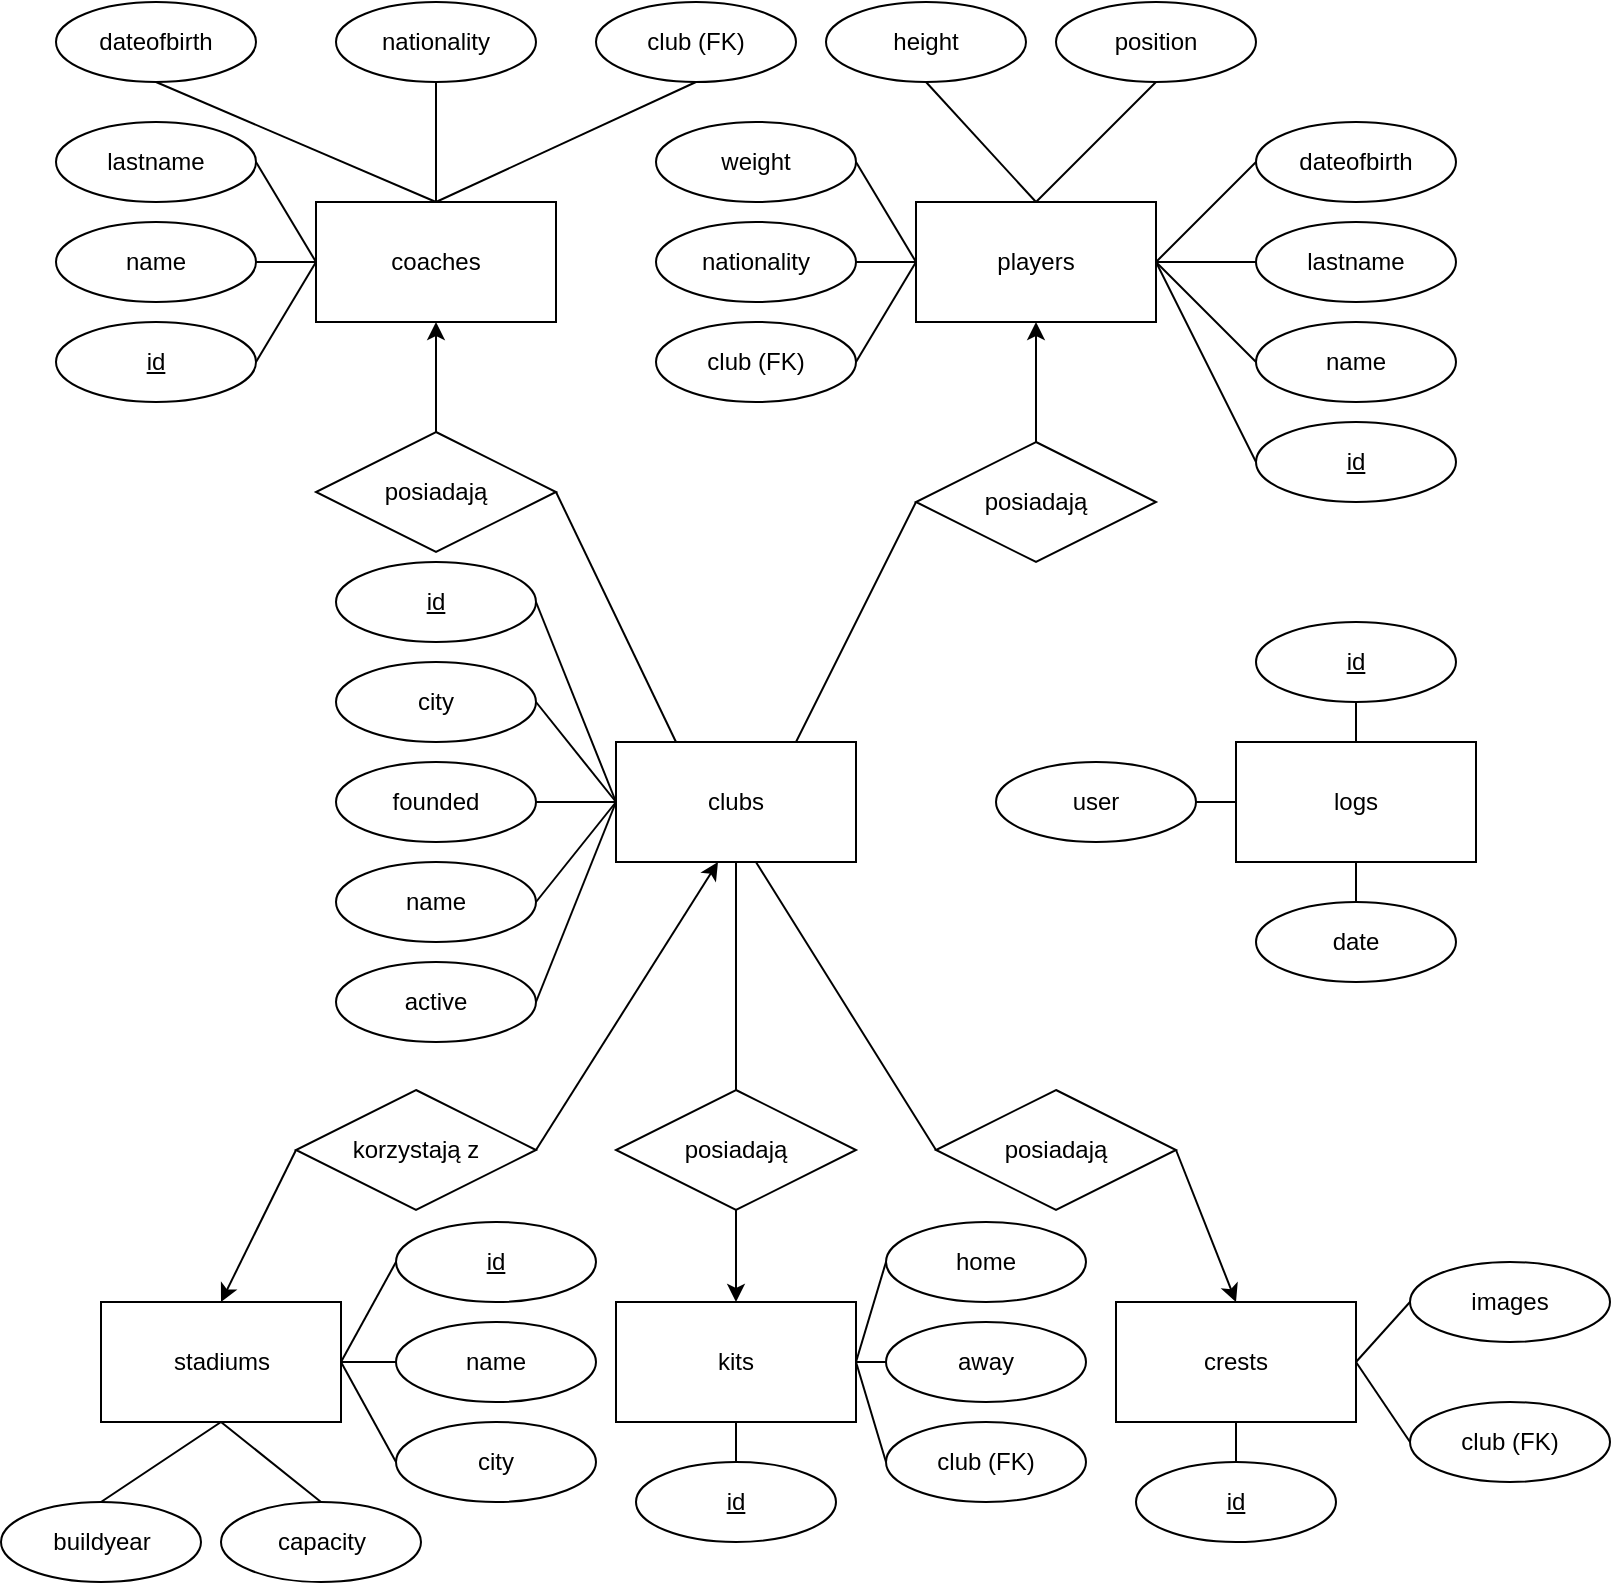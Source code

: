 <mxfile version="10.8.2" type="device"><diagram id="JRPWYrmdTIVbytV2jEGc" name="Page-1"><mxGraphModel dx="1010" dy="577" grid="1" gridSize="10" guides="1" tooltips="1" connect="1" arrows="1" fold="1" page="1" pageScale="1" pageWidth="827" pageHeight="1169" math="0" shadow="0"><root><mxCell id="0"/><mxCell id="1" parent="0"/><mxCell id="KOStW2EH6Wc_WljatqXl-1" value="coaches" style="rounded=0;whiteSpace=wrap;html=1;" vertex="1" parent="1"><mxGeometry x="180" y="140" width="120" height="60" as="geometry"/></mxCell><mxCell id="KOStW2EH6Wc_WljatqXl-2" value="players" style="rounded=0;whiteSpace=wrap;html=1;" vertex="1" parent="1"><mxGeometry x="480" y="140" width="120" height="60" as="geometry"/></mxCell><mxCell id="KOStW2EH6Wc_WljatqXl-3" value="&lt;div&gt;clubs&lt;/div&gt;" style="rounded=0;whiteSpace=wrap;html=1;" vertex="1" parent="1"><mxGeometry x="330" y="410" width="120" height="60" as="geometry"/></mxCell><mxCell id="KOStW2EH6Wc_WljatqXl-4" value="logs" style="rounded=0;whiteSpace=wrap;html=1;" vertex="1" parent="1"><mxGeometry x="640" y="410" width="120" height="60" as="geometry"/></mxCell><mxCell id="KOStW2EH6Wc_WljatqXl-5" value="crests" style="rounded=0;whiteSpace=wrap;html=1;" vertex="1" parent="1"><mxGeometry x="580" y="690" width="120" height="60" as="geometry"/></mxCell><mxCell id="KOStW2EH6Wc_WljatqXl-6" value="kits" style="rounded=0;whiteSpace=wrap;html=1;" vertex="1" parent="1"><mxGeometry x="330" y="690" width="120" height="60" as="geometry"/></mxCell><mxCell id="KOStW2EH6Wc_WljatqXl-7" value="stadiums" style="rounded=0;whiteSpace=wrap;html=1;" vertex="1" parent="1"><mxGeometry x="72.5" y="690" width="120" height="60" as="geometry"/></mxCell><mxCell id="KOStW2EH6Wc_WljatqXl-8" value="city" style="ellipse;whiteSpace=wrap;html=1;" vertex="1" parent="1"><mxGeometry x="190" y="370" width="100" height="40" as="geometry"/></mxCell><mxCell id="KOStW2EH6Wc_WljatqXl-9" value="active" style="ellipse;whiteSpace=wrap;html=1;" vertex="1" parent="1"><mxGeometry x="190" y="520" width="100" height="40" as="geometry"/></mxCell><mxCell id="KOStW2EH6Wc_WljatqXl-10" value="&lt;u&gt;id&lt;/u&gt;" style="ellipse;whiteSpace=wrap;html=1;" vertex="1" parent="1"><mxGeometry x="650" y="350" width="100" height="40" as="geometry"/></mxCell><mxCell id="KOStW2EH6Wc_WljatqXl-11" value="name" style="ellipse;whiteSpace=wrap;html=1;" vertex="1" parent="1"><mxGeometry x="190" y="470" width="100" height="40" as="geometry"/></mxCell><mxCell id="KOStW2EH6Wc_WljatqXl-12" value="founded" style="ellipse;whiteSpace=wrap;html=1;" vertex="1" parent="1"><mxGeometry x="190" y="420" width="100" height="40" as="geometry"/></mxCell><mxCell id="KOStW2EH6Wc_WljatqXl-16" value="" style="endArrow=none;html=1;entryX=0;entryY=0.5;entryDx=0;entryDy=0;exitX=1;exitY=0.5;exitDx=0;exitDy=0;" edge="1" parent="1" source="KOStW2EH6Wc_WljatqXl-8" target="KOStW2EH6Wc_WljatqXl-3"><mxGeometry width="50" height="50" relative="1" as="geometry"><mxPoint x="170" y="680" as="sourcePoint"/><mxPoint x="120" y="770" as="targetPoint"/></mxGeometry></mxCell><mxCell id="KOStW2EH6Wc_WljatqXl-17" value="" style="endArrow=none;html=1;entryX=0;entryY=0.5;entryDx=0;entryDy=0;exitX=1;exitY=0.5;exitDx=0;exitDy=0;" edge="1" parent="1" source="KOStW2EH6Wc_WljatqXl-12" target="KOStW2EH6Wc_WljatqXl-3"><mxGeometry width="50" height="50" relative="1" as="geometry"><mxPoint x="400" y="560" as="sourcePoint"/><mxPoint x="450" y="510" as="targetPoint"/></mxGeometry></mxCell><mxCell id="KOStW2EH6Wc_WljatqXl-18" value="" style="endArrow=none;html=1;exitX=1;exitY=0.5;exitDx=0;exitDy=0;" edge="1" parent="1" source="KOStW2EH6Wc_WljatqXl-11"><mxGeometry width="50" height="50" relative="1" as="geometry"><mxPoint x="380" y="560" as="sourcePoint"/><mxPoint x="330" y="440" as="targetPoint"/></mxGeometry></mxCell><mxCell id="KOStW2EH6Wc_WljatqXl-19" value="" style="endArrow=none;html=1;entryX=0;entryY=0.5;entryDx=0;entryDy=0;exitX=1;exitY=0.5;exitDx=0;exitDy=0;" edge="1" parent="1" source="KOStW2EH6Wc_WljatqXl-9" target="KOStW2EH6Wc_WljatqXl-3"><mxGeometry width="50" height="50" relative="1" as="geometry"><mxPoint x="390" y="550" as="sourcePoint"/><mxPoint x="440" y="500" as="targetPoint"/></mxGeometry></mxCell><mxCell id="KOStW2EH6Wc_WljatqXl-20" value="&lt;u&gt;id&lt;/u&gt;" style="ellipse;whiteSpace=wrap;html=1;" vertex="1" parent="1"><mxGeometry x="190" y="320" width="100" height="40" as="geometry"/></mxCell><mxCell id="KOStW2EH6Wc_WljatqXl-21" value="" style="endArrow=none;html=1;exitX=1;exitY=0.5;exitDx=0;exitDy=0;" edge="1" parent="1" source="KOStW2EH6Wc_WljatqXl-20"><mxGeometry width="50" height="50" relative="1" as="geometry"><mxPoint x="70" y="820" as="sourcePoint"/><mxPoint x="330" y="440" as="targetPoint"/></mxGeometry></mxCell><mxCell id="KOStW2EH6Wc_WljatqXl-22" value="user" style="ellipse;whiteSpace=wrap;html=1;" vertex="1" parent="1"><mxGeometry x="520" y="420" width="100" height="40" as="geometry"/></mxCell><mxCell id="KOStW2EH6Wc_WljatqXl-23" value="date" style="ellipse;whiteSpace=wrap;html=1;" vertex="1" parent="1"><mxGeometry x="650" y="490" width="100" height="40" as="geometry"/></mxCell><mxCell id="KOStW2EH6Wc_WljatqXl-24" value="" style="endArrow=none;html=1;entryX=0;entryY=0.5;entryDx=0;entryDy=0;exitX=1;exitY=0.5;exitDx=0;exitDy=0;" edge="1" parent="1" source="KOStW2EH6Wc_WljatqXl-22" target="KOStW2EH6Wc_WljatqXl-4"><mxGeometry width="50" height="50" relative="1" as="geometry"><mxPoint x="70" y="820" as="sourcePoint"/><mxPoint x="120" y="770" as="targetPoint"/></mxGeometry></mxCell><mxCell id="KOStW2EH6Wc_WljatqXl-25" value="" style="endArrow=none;html=1;entryX=0.5;entryY=1;entryDx=0;entryDy=0;exitX=0.5;exitY=0;exitDx=0;exitDy=0;" edge="1" parent="1" source="KOStW2EH6Wc_WljatqXl-23" target="KOStW2EH6Wc_WljatqXl-4"><mxGeometry width="50" height="50" relative="1" as="geometry"><mxPoint x="70" y="820" as="sourcePoint"/><mxPoint x="120" y="770" as="targetPoint"/></mxGeometry></mxCell><mxCell id="KOStW2EH6Wc_WljatqXl-26" value="" style="endArrow=none;html=1;entryX=0.5;entryY=1;entryDx=0;entryDy=0;exitX=0.5;exitY=0;exitDx=0;exitDy=0;" edge="1" parent="1" source="KOStW2EH6Wc_WljatqXl-4" target="KOStW2EH6Wc_WljatqXl-10"><mxGeometry width="50" height="50" relative="1" as="geometry"><mxPoint x="70" y="820" as="sourcePoint"/><mxPoint x="120" y="770" as="targetPoint"/></mxGeometry></mxCell><mxCell id="KOStW2EH6Wc_WljatqXl-28" value="posiadają" style="rhombus;whiteSpace=wrap;html=1;" vertex="1" parent="1"><mxGeometry x="480" y="260" width="120" height="60" as="geometry"/></mxCell><mxCell id="KOStW2EH6Wc_WljatqXl-29" value="posiadają" style="rhombus;whiteSpace=wrap;html=1;" vertex="1" parent="1"><mxGeometry x="180" y="255" width="120" height="60" as="geometry"/></mxCell><mxCell id="KOStW2EH6Wc_WljatqXl-30" value="posiadają" style="rhombus;whiteSpace=wrap;html=1;" vertex="1" parent="1"><mxGeometry x="330" y="584" width="120" height="60" as="geometry"/></mxCell><mxCell id="KOStW2EH6Wc_WljatqXl-31" value="posiadają" style="rhombus;whiteSpace=wrap;html=1;" vertex="1" parent="1"><mxGeometry x="490" y="584" width="120" height="60" as="geometry"/></mxCell><mxCell id="KOStW2EH6Wc_WljatqXl-32" value="korzystają z" style="rhombus;whiteSpace=wrap;html=1;" vertex="1" parent="1"><mxGeometry x="170" y="584" width="120" height="60" as="geometry"/></mxCell><mxCell id="KOStW2EH6Wc_WljatqXl-33" value="" style="endArrow=none;html=1;entryX=0.5;entryY=1;entryDx=0;entryDy=0;exitX=0.5;exitY=0;exitDx=0;exitDy=0;" edge="1" parent="1" source="KOStW2EH6Wc_WljatqXl-30" target="KOStW2EH6Wc_WljatqXl-3"><mxGeometry width="50" height="50" relative="1" as="geometry"><mxPoint x="70" y="820" as="sourcePoint"/><mxPoint x="120" y="770" as="targetPoint"/></mxGeometry></mxCell><mxCell id="KOStW2EH6Wc_WljatqXl-35" value="" style="endArrow=none;html=1;entryX=0.583;entryY=1;entryDx=0;entryDy=0;entryPerimeter=0;exitX=0;exitY=0.5;exitDx=0;exitDy=0;" edge="1" parent="1" source="KOStW2EH6Wc_WljatqXl-31" target="KOStW2EH6Wc_WljatqXl-3"><mxGeometry width="50" height="50" relative="1" as="geometry"><mxPoint x="580" y="640" as="sourcePoint"/><mxPoint x="120" y="770" as="targetPoint"/></mxGeometry></mxCell><mxCell id="KOStW2EH6Wc_WljatqXl-36" value="" style="endArrow=classic;html=1;entryX=0.425;entryY=1;entryDx=0;entryDy=0;entryPerimeter=0;exitX=1;exitY=0.5;exitDx=0;exitDy=0;" edge="1" parent="1" source="KOStW2EH6Wc_WljatqXl-32" target="KOStW2EH6Wc_WljatqXl-3"><mxGeometry width="50" height="50" relative="1" as="geometry"><mxPoint x="70" y="820" as="sourcePoint"/><mxPoint x="380" y="460" as="targetPoint"/></mxGeometry></mxCell><mxCell id="KOStW2EH6Wc_WljatqXl-38" value="" style="endArrow=classic;html=1;exitX=0;exitY=0.5;exitDx=0;exitDy=0;entryX=0.5;entryY=0;entryDx=0;entryDy=0;" edge="1" parent="1" source="KOStW2EH6Wc_WljatqXl-32" target="KOStW2EH6Wc_WljatqXl-7"><mxGeometry width="50" height="50" relative="1" as="geometry"><mxPoint x="70" y="820" as="sourcePoint"/><mxPoint x="120" y="770" as="targetPoint"/></mxGeometry></mxCell><mxCell id="KOStW2EH6Wc_WljatqXl-39" value="" style="endArrow=classic;html=1;entryX=0.5;entryY=0;entryDx=0;entryDy=0;exitX=0.5;exitY=1;exitDx=0;exitDy=0;" edge="1" parent="1" source="KOStW2EH6Wc_WljatqXl-30" target="KOStW2EH6Wc_WljatqXl-6"><mxGeometry width="50" height="50" relative="1" as="geometry"><mxPoint x="70" y="820" as="sourcePoint"/><mxPoint x="120" y="770" as="targetPoint"/></mxGeometry></mxCell><mxCell id="KOStW2EH6Wc_WljatqXl-40" value="" style="endArrow=classic;html=1;entryX=0.5;entryY=0;entryDx=0;entryDy=0;exitX=1;exitY=0.5;exitDx=0;exitDy=0;" edge="1" parent="1" source="KOStW2EH6Wc_WljatqXl-31" target="KOStW2EH6Wc_WljatqXl-5"><mxGeometry width="50" height="50" relative="1" as="geometry"><mxPoint x="70" y="820" as="sourcePoint"/><mxPoint x="120" y="770" as="targetPoint"/></mxGeometry></mxCell><mxCell id="KOStW2EH6Wc_WljatqXl-41" value="" style="endArrow=none;html=1;entryX=0.25;entryY=0;entryDx=0;entryDy=0;exitX=1;exitY=0.5;exitDx=0;exitDy=0;" edge="1" parent="1" source="KOStW2EH6Wc_WljatqXl-29" target="KOStW2EH6Wc_WljatqXl-3"><mxGeometry width="50" height="50" relative="1" as="geometry"><mxPoint x="70" y="820" as="sourcePoint"/><mxPoint x="120" y="770" as="targetPoint"/></mxGeometry></mxCell><mxCell id="KOStW2EH6Wc_WljatqXl-42" value="" style="endArrow=none;html=1;entryX=0.75;entryY=0;entryDx=0;entryDy=0;exitX=0;exitY=0.5;exitDx=0;exitDy=0;" edge="1" parent="1" source="KOStW2EH6Wc_WljatqXl-28" target="KOStW2EH6Wc_WljatqXl-3"><mxGeometry width="50" height="50" relative="1" as="geometry"><mxPoint x="70" y="820" as="sourcePoint"/><mxPoint x="120" y="770" as="targetPoint"/></mxGeometry></mxCell><mxCell id="KOStW2EH6Wc_WljatqXl-43" value="" style="endArrow=classic;html=1;entryX=0.5;entryY=1;entryDx=0;entryDy=0;exitX=0.5;exitY=0;exitDx=0;exitDy=0;" edge="1" parent="1" source="KOStW2EH6Wc_WljatqXl-29" target="KOStW2EH6Wc_WljatqXl-1"><mxGeometry width="50" height="50" relative="1" as="geometry"><mxPoint x="100" y="460" as="sourcePoint"/><mxPoint x="110" y="320" as="targetPoint"/></mxGeometry></mxCell><mxCell id="KOStW2EH6Wc_WljatqXl-44" value="" style="endArrow=classic;html=1;entryX=0.5;entryY=1;entryDx=0;entryDy=0;exitX=0.5;exitY=0;exitDx=0;exitDy=0;" edge="1" parent="1" source="KOStW2EH6Wc_WljatqXl-28" target="KOStW2EH6Wc_WljatqXl-2"><mxGeometry width="50" height="50" relative="1" as="geometry"><mxPoint x="250" y="265" as="sourcePoint"/><mxPoint x="250" y="210" as="targetPoint"/></mxGeometry></mxCell><mxCell id="KOStW2EH6Wc_WljatqXl-46" value="lastname" style="ellipse;whiteSpace=wrap;html=1;" vertex="1" parent="1"><mxGeometry x="50" y="100" width="100" height="40" as="geometry"/></mxCell><mxCell id="KOStW2EH6Wc_WljatqXl-47" value="dateofbirth" style="ellipse;whiteSpace=wrap;html=1;" vertex="1" parent="1"><mxGeometry x="50" y="40" width="100" height="40" as="geometry"/></mxCell><mxCell id="KOStW2EH6Wc_WljatqXl-48" value="name" style="ellipse;whiteSpace=wrap;html=1;" vertex="1" parent="1"><mxGeometry x="50" y="150" width="100" height="40" as="geometry"/></mxCell><mxCell id="KOStW2EH6Wc_WljatqXl-49" value="nationality" style="ellipse;whiteSpace=wrap;html=1;" vertex="1" parent="1"><mxGeometry x="190" y="40" width="100" height="40" as="geometry"/></mxCell><mxCell id="KOStW2EH6Wc_WljatqXl-50" value="club (FK)" style="ellipse;whiteSpace=wrap;html=1;" vertex="1" parent="1"><mxGeometry x="320" y="40" width="100" height="40" as="geometry"/></mxCell><mxCell id="KOStW2EH6Wc_WljatqXl-51" value="&lt;u&gt;id&lt;/u&gt;" style="ellipse;whiteSpace=wrap;html=1;" vertex="1" parent="1"><mxGeometry x="50" y="200" width="100" height="40" as="geometry"/></mxCell><mxCell id="KOStW2EH6Wc_WljatqXl-52" value="" style="endArrow=none;html=1;exitX=0.5;exitY=0;exitDx=0;exitDy=0;entryX=0.5;entryY=1;entryDx=0;entryDy=0;" edge="1" parent="1" source="KOStW2EH6Wc_WljatqXl-1" target="KOStW2EH6Wc_WljatqXl-49"><mxGeometry width="50" height="50" relative="1" as="geometry"><mxPoint x="360" y="120" as="sourcePoint"/><mxPoint x="400" y="170" as="targetPoint"/></mxGeometry></mxCell><mxCell id="KOStW2EH6Wc_WljatqXl-53" value="" style="endArrow=none;html=1;exitX=0.5;exitY=0;exitDx=0;exitDy=0;entryX=0.5;entryY=1;entryDx=0;entryDy=0;" edge="1" parent="1" source="KOStW2EH6Wc_WljatqXl-1" target="KOStW2EH6Wc_WljatqXl-47"><mxGeometry width="50" height="50" relative="1" as="geometry"><mxPoint x="370" y="130" as="sourcePoint"/><mxPoint x="150" y="60" as="targetPoint"/></mxGeometry></mxCell><mxCell id="KOStW2EH6Wc_WljatqXl-54" value="" style="endArrow=none;html=1;entryX=0.5;entryY=0;entryDx=0;entryDy=0;exitX=0.5;exitY=1;exitDx=0;exitDy=0;" edge="1" parent="1" source="KOStW2EH6Wc_WljatqXl-50" target="KOStW2EH6Wc_WljatqXl-1"><mxGeometry width="50" height="50" relative="1" as="geometry"><mxPoint x="330" y="160" as="sourcePoint"/><mxPoint x="320" y="120" as="targetPoint"/></mxGeometry></mxCell><mxCell id="KOStW2EH6Wc_WljatqXl-55" value="" style="endArrow=none;html=1;exitX=1;exitY=0.5;exitDx=0;exitDy=0;entryX=0;entryY=0.5;entryDx=0;entryDy=0;" edge="1" parent="1" source="KOStW2EH6Wc_WljatqXl-48" target="KOStW2EH6Wc_WljatqXl-1"><mxGeometry width="50" height="50" relative="1" as="geometry"><mxPoint x="390" y="150" as="sourcePoint"/><mxPoint x="430" y="200" as="targetPoint"/></mxGeometry></mxCell><mxCell id="KOStW2EH6Wc_WljatqXl-56" value="" style="endArrow=none;html=1;exitX=1;exitY=0.5;exitDx=0;exitDy=0;entryX=0;entryY=0.5;entryDx=0;entryDy=0;" edge="1" parent="1" source="KOStW2EH6Wc_WljatqXl-46" target="KOStW2EH6Wc_WljatqXl-1"><mxGeometry width="50" height="50" relative="1" as="geometry"><mxPoint x="400" y="160" as="sourcePoint"/><mxPoint x="440" y="210" as="targetPoint"/></mxGeometry></mxCell><mxCell id="KOStW2EH6Wc_WljatqXl-57" value="" style="endArrow=none;html=1;exitX=0;exitY=0.5;exitDx=0;exitDy=0;entryX=1;entryY=0.5;entryDx=0;entryDy=0;" edge="1" parent="1" source="KOStW2EH6Wc_WljatqXl-1" target="KOStW2EH6Wc_WljatqXl-51"><mxGeometry width="50" height="50" relative="1" as="geometry"><mxPoint x="410" y="170" as="sourcePoint"/><mxPoint x="450" y="220" as="targetPoint"/></mxGeometry></mxCell><mxCell id="KOStW2EH6Wc_WljatqXl-58" value="&lt;u&gt;id&lt;/u&gt;" style="ellipse;whiteSpace=wrap;html=1;" vertex="1" parent="1"><mxGeometry x="650" y="250" width="100" height="40" as="geometry"/></mxCell><mxCell id="KOStW2EH6Wc_WljatqXl-60" value="name" style="ellipse;whiteSpace=wrap;html=1;" vertex="1" parent="1"><mxGeometry x="650" y="200" width="100" height="40" as="geometry"/></mxCell><mxCell id="KOStW2EH6Wc_WljatqXl-64" value="lastname" style="ellipse;whiteSpace=wrap;html=1;" vertex="1" parent="1"><mxGeometry x="650" y="150" width="100" height="40" as="geometry"/></mxCell><mxCell id="KOStW2EH6Wc_WljatqXl-65" value="dateofbirth" style="ellipse;whiteSpace=wrap;html=1;" vertex="1" parent="1"><mxGeometry x="650" y="100" width="100" height="40" as="geometry"/></mxCell><mxCell id="KOStW2EH6Wc_WljatqXl-66" value="position" style="ellipse;whiteSpace=wrap;html=1;" vertex="1" parent="1"><mxGeometry x="550" y="40" width="100" height="40" as="geometry"/></mxCell><mxCell id="KOStW2EH6Wc_WljatqXl-67" value="height" style="ellipse;whiteSpace=wrap;html=1;" vertex="1" parent="1"><mxGeometry x="435" y="40" width="100" height="40" as="geometry"/></mxCell><mxCell id="KOStW2EH6Wc_WljatqXl-68" value="weight" style="ellipse;whiteSpace=wrap;html=1;" vertex="1" parent="1"><mxGeometry x="350" y="100" width="100" height="40" as="geometry"/></mxCell><mxCell id="KOStW2EH6Wc_WljatqXl-69" value="nationality" style="ellipse;whiteSpace=wrap;html=1;" vertex="1" parent="1"><mxGeometry x="350" y="150" width="100" height="40" as="geometry"/></mxCell><mxCell id="KOStW2EH6Wc_WljatqXl-70" value="club (FK)" style="ellipse;whiteSpace=wrap;html=1;" vertex="1" parent="1"><mxGeometry x="350" y="200" width="100" height="40" as="geometry"/></mxCell><mxCell id="KOStW2EH6Wc_WljatqXl-71" value="" style="endArrow=none;html=1;entryX=0;entryY=0.5;entryDx=0;entryDy=0;exitX=1;exitY=0.5;exitDx=0;exitDy=0;" edge="1" parent="1" source="KOStW2EH6Wc_WljatqXl-68" target="KOStW2EH6Wc_WljatqXl-2"><mxGeometry width="50" height="50" relative="1" as="geometry"><mxPoint x="365" y="350" as="sourcePoint"/><mxPoint x="415" y="300" as="targetPoint"/></mxGeometry></mxCell><mxCell id="KOStW2EH6Wc_WljatqXl-72" value="" style="endArrow=none;html=1;entryX=0;entryY=0.5;entryDx=0;entryDy=0;exitX=1;exitY=0.5;exitDx=0;exitDy=0;" edge="1" parent="1" source="KOStW2EH6Wc_WljatqXl-69" target="KOStW2EH6Wc_WljatqXl-2"><mxGeometry width="50" height="50" relative="1" as="geometry"><mxPoint x="375" y="360" as="sourcePoint"/><mxPoint x="425" y="310" as="targetPoint"/></mxGeometry></mxCell><mxCell id="KOStW2EH6Wc_WljatqXl-73" value="" style="endArrow=none;html=1;entryX=0.5;entryY=1;entryDx=0;entryDy=0;exitX=0.5;exitY=0;exitDx=0;exitDy=0;" edge="1" parent="1" source="KOStW2EH6Wc_WljatqXl-2" target="KOStW2EH6Wc_WljatqXl-67"><mxGeometry width="50" height="50" relative="1" as="geometry"><mxPoint x="385" y="370" as="sourcePoint"/><mxPoint x="435" y="320" as="targetPoint"/></mxGeometry></mxCell><mxCell id="KOStW2EH6Wc_WljatqXl-74" value="" style="endArrow=none;html=1;entryX=0.5;entryY=1;entryDx=0;entryDy=0;exitX=0.5;exitY=0;exitDx=0;exitDy=0;" edge="1" parent="1" source="KOStW2EH6Wc_WljatqXl-2" target="KOStW2EH6Wc_WljatqXl-66"><mxGeometry width="50" height="50" relative="1" as="geometry"><mxPoint x="395" y="380" as="sourcePoint"/><mxPoint x="445" y="330" as="targetPoint"/></mxGeometry></mxCell><mxCell id="KOStW2EH6Wc_WljatqXl-75" value="" style="endArrow=none;html=1;entryX=0;entryY=0.5;entryDx=0;entryDy=0;exitX=1;exitY=0.5;exitDx=0;exitDy=0;" edge="1" parent="1" source="KOStW2EH6Wc_WljatqXl-2" target="KOStW2EH6Wc_WljatqXl-65"><mxGeometry width="50" height="50" relative="1" as="geometry"><mxPoint x="600" y="180" as="sourcePoint"/><mxPoint x="455" y="340" as="targetPoint"/></mxGeometry></mxCell><mxCell id="KOStW2EH6Wc_WljatqXl-76" value="" style="endArrow=none;html=1;entryX=1;entryY=0.5;entryDx=0;entryDy=0;exitX=0;exitY=0.5;exitDx=0;exitDy=0;" edge="1" parent="1" source="KOStW2EH6Wc_WljatqXl-64" target="KOStW2EH6Wc_WljatqXl-2"><mxGeometry width="50" height="50" relative="1" as="geometry"><mxPoint x="580" y="370" as="sourcePoint"/><mxPoint x="600" y="180" as="targetPoint"/></mxGeometry></mxCell><mxCell id="KOStW2EH6Wc_WljatqXl-77" value="" style="endArrow=none;html=1;entryX=1;entryY=0.5;entryDx=0;entryDy=0;exitX=0;exitY=0.5;exitDx=0;exitDy=0;" edge="1" parent="1" source="KOStW2EH6Wc_WljatqXl-60" target="KOStW2EH6Wc_WljatqXl-2"><mxGeometry width="50" height="50" relative="1" as="geometry"><mxPoint x="425" y="410" as="sourcePoint"/><mxPoint x="475" y="360" as="targetPoint"/></mxGeometry></mxCell><mxCell id="KOStW2EH6Wc_WljatqXl-78" value="" style="endArrow=none;html=1;entryX=1;entryY=0.5;entryDx=0;entryDy=0;exitX=0;exitY=0.5;exitDx=0;exitDy=0;" edge="1" parent="1" source="KOStW2EH6Wc_WljatqXl-58" target="KOStW2EH6Wc_WljatqXl-2"><mxGeometry width="50" height="50" relative="1" as="geometry"><mxPoint x="435" y="420" as="sourcePoint"/><mxPoint x="485" y="370" as="targetPoint"/></mxGeometry></mxCell><mxCell id="KOStW2EH6Wc_WljatqXl-80" value="" style="endArrow=none;html=1;entryX=0;entryY=0.5;entryDx=0;entryDy=0;exitX=1;exitY=0.5;exitDx=0;exitDy=0;" edge="1" parent="1" source="KOStW2EH6Wc_WljatqXl-70" target="KOStW2EH6Wc_WljatqXl-2"><mxGeometry width="50" height="50" relative="1" as="geometry"><mxPoint x="445" y="430" as="sourcePoint"/><mxPoint x="495" y="380" as="targetPoint"/></mxGeometry></mxCell><mxCell id="KOStW2EH6Wc_WljatqXl-81" value="&lt;u&gt;id&lt;/u&gt;" style="ellipse;whiteSpace=wrap;html=1;" vertex="1" parent="1"><mxGeometry x="220" y="650" width="100" height="40" as="geometry"/></mxCell><mxCell id="KOStW2EH6Wc_WljatqXl-82" value="&lt;u&gt;id&lt;/u&gt;" style="ellipse;whiteSpace=wrap;html=1;" vertex="1" parent="1"><mxGeometry x="340" y="770" width="100" height="40" as="geometry"/></mxCell><mxCell id="KOStW2EH6Wc_WljatqXl-83" value="&lt;u&gt;id&lt;/u&gt;" style="ellipse;whiteSpace=wrap;html=1;" vertex="1" parent="1"><mxGeometry x="590" y="770" width="100" height="40" as="geometry"/></mxCell><mxCell id="KOStW2EH6Wc_WljatqXl-84" value="name" style="ellipse;whiteSpace=wrap;html=1;" vertex="1" parent="1"><mxGeometry x="220" y="700" width="100" height="40" as="geometry"/></mxCell><mxCell id="KOStW2EH6Wc_WljatqXl-86" value="city" style="ellipse;whiteSpace=wrap;html=1;" vertex="1" parent="1"><mxGeometry x="220" y="750" width="100" height="40" as="geometry"/></mxCell><mxCell id="KOStW2EH6Wc_WljatqXl-87" value="buildyear" style="ellipse;whiteSpace=wrap;html=1;" vertex="1" parent="1"><mxGeometry x="22.5" y="790" width="100" height="40" as="geometry"/></mxCell><mxCell id="KOStW2EH6Wc_WljatqXl-88" value="capacity" style="ellipse;whiteSpace=wrap;html=1;" vertex="1" parent="1"><mxGeometry x="132.5" y="790" width="100" height="40" as="geometry"/></mxCell><mxCell id="KOStW2EH6Wc_WljatqXl-93" value="home" style="ellipse;whiteSpace=wrap;html=1;" vertex="1" parent="1"><mxGeometry x="465" y="650" width="100" height="40" as="geometry"/></mxCell><mxCell id="KOStW2EH6Wc_WljatqXl-94" value="away" style="ellipse;whiteSpace=wrap;html=1;" vertex="1" parent="1"><mxGeometry x="465" y="700" width="100" height="40" as="geometry"/></mxCell><mxCell id="KOStW2EH6Wc_WljatqXl-96" value="club (FK)" style="ellipse;whiteSpace=wrap;html=1;" vertex="1" parent="1"><mxGeometry x="465" y="750" width="100" height="40" as="geometry"/></mxCell><mxCell id="KOStW2EH6Wc_WljatqXl-97" value="images" style="ellipse;whiteSpace=wrap;html=1;" vertex="1" parent="1"><mxGeometry x="727" y="670" width="100" height="40" as="geometry"/></mxCell><mxCell id="KOStW2EH6Wc_WljatqXl-98" value="club (FK)" style="ellipse;whiteSpace=wrap;html=1;" vertex="1" parent="1"><mxGeometry x="727" y="740" width="100" height="40" as="geometry"/></mxCell><mxCell id="KOStW2EH6Wc_WljatqXl-99" value="" style="endArrow=none;html=1;entryX=0.5;entryY=0;entryDx=0;entryDy=0;exitX=0.5;exitY=1;exitDx=0;exitDy=0;" edge="1" parent="1" source="KOStW2EH6Wc_WljatqXl-7" target="KOStW2EH6Wc_WljatqXl-87"><mxGeometry width="50" height="50" relative="1" as="geometry"><mxPoint x="50" y="960" as="sourcePoint"/><mxPoint x="100" y="910" as="targetPoint"/></mxGeometry></mxCell><mxCell id="KOStW2EH6Wc_WljatqXl-102" value="" style="endArrow=none;html=1;entryX=0;entryY=0.5;entryDx=0;entryDy=0;exitX=1;exitY=0.5;exitDx=0;exitDy=0;" edge="1" parent="1" source="KOStW2EH6Wc_WljatqXl-7" target="KOStW2EH6Wc_WljatqXl-81"><mxGeometry width="50" height="50" relative="1" as="geometry"><mxPoint x="50" y="960" as="sourcePoint"/><mxPoint x="100" y="910" as="targetPoint"/></mxGeometry></mxCell><mxCell id="KOStW2EH6Wc_WljatqXl-103" value="" style="endArrow=none;html=1;entryX=0;entryY=0.5;entryDx=0;entryDy=0;exitX=1;exitY=0.5;exitDx=0;exitDy=0;" edge="1" parent="1" source="KOStW2EH6Wc_WljatqXl-7" target="KOStW2EH6Wc_WljatqXl-84"><mxGeometry width="50" height="50" relative="1" as="geometry"><mxPoint x="50" y="960" as="sourcePoint"/><mxPoint x="100" y="910" as="targetPoint"/></mxGeometry></mxCell><mxCell id="KOStW2EH6Wc_WljatqXl-104" value="" style="endArrow=none;html=1;entryX=0;entryY=0.5;entryDx=0;entryDy=0;exitX=1;exitY=0.5;exitDx=0;exitDy=0;" edge="1" parent="1" source="KOStW2EH6Wc_WljatqXl-7" target="KOStW2EH6Wc_WljatqXl-86"><mxGeometry width="50" height="50" relative="1" as="geometry"><mxPoint x="50" y="960" as="sourcePoint"/><mxPoint x="100" y="910" as="targetPoint"/></mxGeometry></mxCell><mxCell id="KOStW2EH6Wc_WljatqXl-105" value="" style="endArrow=none;html=1;entryX=0.5;entryY=0;entryDx=0;entryDy=0;exitX=0.5;exitY=1;exitDx=0;exitDy=0;" edge="1" parent="1" source="KOStW2EH6Wc_WljatqXl-7" target="KOStW2EH6Wc_WljatqXl-88"><mxGeometry width="50" height="50" relative="1" as="geometry"><mxPoint x="180" y="860" as="sourcePoint"/><mxPoint x="100" y="910" as="targetPoint"/></mxGeometry></mxCell><mxCell id="KOStW2EH6Wc_WljatqXl-107" value="" style="endArrow=none;html=1;entryX=0.5;entryY=1;entryDx=0;entryDy=0;exitX=0.5;exitY=0;exitDx=0;exitDy=0;" edge="1" parent="1" source="KOStW2EH6Wc_WljatqXl-82" target="KOStW2EH6Wc_WljatqXl-6"><mxGeometry width="50" height="50" relative="1" as="geometry"><mxPoint x="20" y="900" as="sourcePoint"/><mxPoint x="70" y="850" as="targetPoint"/></mxGeometry></mxCell><mxCell id="KOStW2EH6Wc_WljatqXl-108" value="" style="endArrow=none;html=1;entryX=0;entryY=0.5;entryDx=0;entryDy=0;exitX=1;exitY=0.5;exitDx=0;exitDy=0;" edge="1" parent="1" source="KOStW2EH6Wc_WljatqXl-6" target="KOStW2EH6Wc_WljatqXl-94"><mxGeometry width="50" height="50" relative="1" as="geometry"><mxPoint x="20" y="900" as="sourcePoint"/><mxPoint x="70" y="850" as="targetPoint"/></mxGeometry></mxCell><mxCell id="KOStW2EH6Wc_WljatqXl-109" value="" style="endArrow=none;html=1;entryX=0;entryY=0.5;entryDx=0;entryDy=0;exitX=1;exitY=0.5;exitDx=0;exitDy=0;" edge="1" parent="1" source="KOStW2EH6Wc_WljatqXl-6" target="KOStW2EH6Wc_WljatqXl-93"><mxGeometry width="50" height="50" relative="1" as="geometry"><mxPoint x="20" y="900" as="sourcePoint"/><mxPoint x="460" y="670" as="targetPoint"/></mxGeometry></mxCell><mxCell id="KOStW2EH6Wc_WljatqXl-110" value="" style="endArrow=none;html=1;exitX=1;exitY=0.5;exitDx=0;exitDy=0;entryX=0;entryY=0.5;entryDx=0;entryDy=0;" edge="1" parent="1" source="KOStW2EH6Wc_WljatqXl-6" target="KOStW2EH6Wc_WljatqXl-96"><mxGeometry width="50" height="50" relative="1" as="geometry"><mxPoint x="20" y="900" as="sourcePoint"/><mxPoint x="460" y="770" as="targetPoint"/></mxGeometry></mxCell><mxCell id="KOStW2EH6Wc_WljatqXl-111" value="" style="endArrow=none;html=1;entryX=0.5;entryY=1;entryDx=0;entryDy=0;exitX=0.5;exitY=0;exitDx=0;exitDy=0;" edge="1" parent="1" source="KOStW2EH6Wc_WljatqXl-83" target="KOStW2EH6Wc_WljatqXl-5"><mxGeometry width="50" height="50" relative="1" as="geometry"><mxPoint x="20" y="900" as="sourcePoint"/><mxPoint x="70" y="850" as="targetPoint"/></mxGeometry></mxCell><mxCell id="KOStW2EH6Wc_WljatqXl-112" value="" style="endArrow=none;html=1;entryX=0;entryY=0.5;entryDx=0;entryDy=0;exitX=1;exitY=0.5;exitDx=0;exitDy=0;" edge="1" parent="1" source="KOStW2EH6Wc_WljatqXl-5" target="KOStW2EH6Wc_WljatqXl-97"><mxGeometry width="50" height="50" relative="1" as="geometry"><mxPoint x="20" y="900" as="sourcePoint"/><mxPoint x="70" y="850" as="targetPoint"/></mxGeometry></mxCell><mxCell id="KOStW2EH6Wc_WljatqXl-113" value="" style="endArrow=none;html=1;entryX=0;entryY=0.5;entryDx=0;entryDy=0;exitX=1;exitY=0.5;exitDx=0;exitDy=0;" edge="1" parent="1" source="KOStW2EH6Wc_WljatqXl-5" target="KOStW2EH6Wc_WljatqXl-98"><mxGeometry width="50" height="50" relative="1" as="geometry"><mxPoint x="20" y="900" as="sourcePoint"/><mxPoint x="70" y="850" as="targetPoint"/></mxGeometry></mxCell></root></mxGraphModel></diagram></mxfile>